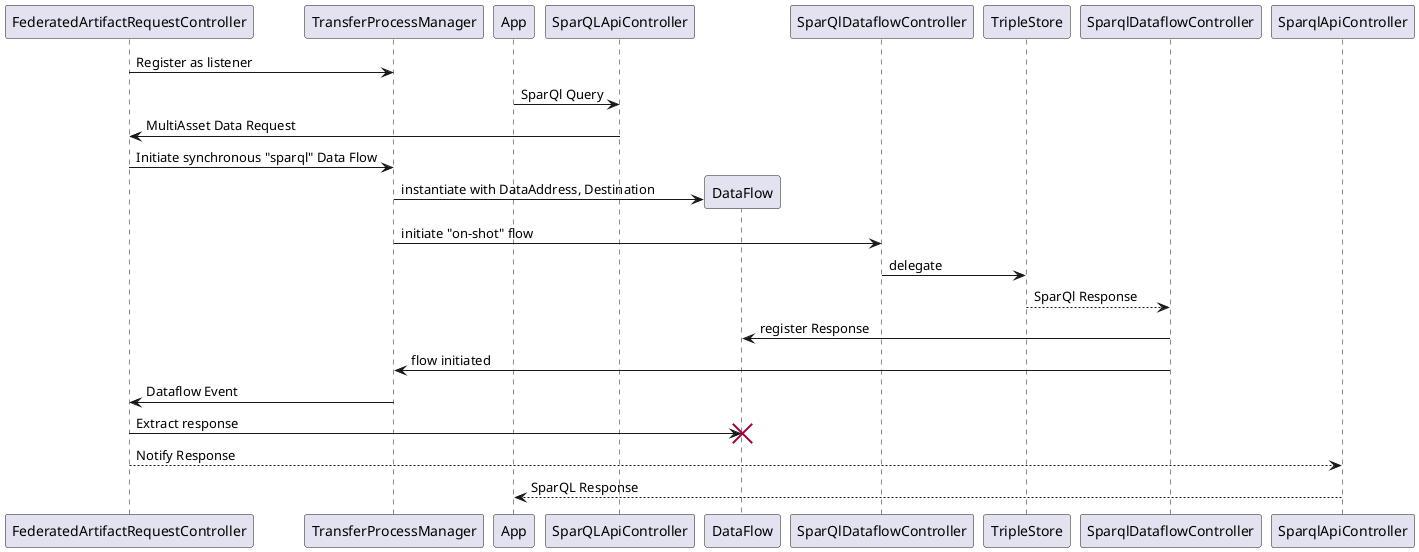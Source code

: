 @startuml
FederatedArtifactRequestController -> TransferProcessManager: Register as listener

App -> SparQLApiController: SparQl Query
SparQLApiController -> FederatedArtifactRequestController: MultiAsset Data Request
FederatedArtifactRequestController -> TransferProcessManager: Initiate synchronous "sparql" Data Flow

create DataFlow
TransferProcessManager -> DataFlow: instantiate with DataAddress, Destination
TransferProcessManager -> SparQlDataflowController: initiate "on-shot" flow
SparQlDataflowController -> TripleStore: delegate
TripleStore --> SparqlDataflowController: SparQl Response
SparqlDataflowController -> DataFlow: register Response
SparqlDataflowController -> TransferProcessManager: flow initiated

TransferProcessManager -> FederatedArtifactRequestController: Dataflow Event
FederatedArtifactRequestController -> DataFlow: Extract response
destroy DataFlow

FederatedArtifactRequestController --> SparqlApiController: Notify Response
SparqlApiController --> App: SparQL Response
@enduml